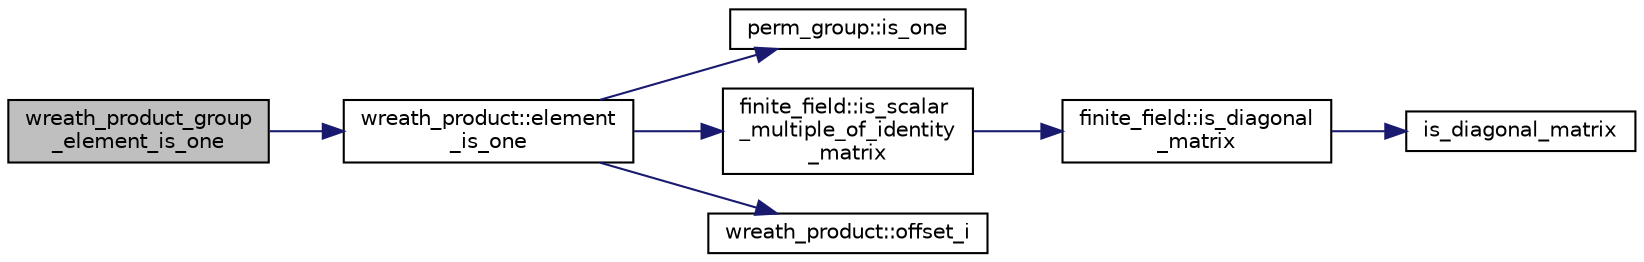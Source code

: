 digraph "wreath_product_group_element_is_one"
{
  edge [fontname="Helvetica",fontsize="10",labelfontname="Helvetica",labelfontsize="10"];
  node [fontname="Helvetica",fontsize="10",shape=record];
  rankdir="LR";
  Node71 [label="wreath_product_group\l_element_is_one",height=0.2,width=0.4,color="black", fillcolor="grey75", style="filled", fontcolor="black"];
  Node71 -> Node72 [color="midnightblue",fontsize="10",style="solid",fontname="Helvetica"];
  Node72 [label="wreath_product::element\l_is_one",height=0.2,width=0.4,color="black", fillcolor="white", style="filled",URL="$d8/dfa/classwreath__product.html#a41bb901fafa53d72335fcb29b95ad3b3"];
  Node72 -> Node73 [color="midnightblue",fontsize="10",style="solid",fontname="Helvetica"];
  Node73 [label="perm_group::is_one",height=0.2,width=0.4,color="black", fillcolor="white", style="filled",URL="$df/d0a/classperm__group.html#ac219afd31a76964f8c49d5132e0f4348"];
  Node72 -> Node74 [color="midnightblue",fontsize="10",style="solid",fontname="Helvetica"];
  Node74 [label="finite_field::is_scalar\l_multiple_of_identity\l_matrix",height=0.2,width=0.4,color="black", fillcolor="white", style="filled",URL="$df/d5a/classfinite__field.html#abbb33cc035f2e99b458376cf45936ccf"];
  Node74 -> Node75 [color="midnightblue",fontsize="10",style="solid",fontname="Helvetica"];
  Node75 [label="finite_field::is_diagonal\l_matrix",height=0.2,width=0.4,color="black", fillcolor="white", style="filled",URL="$df/d5a/classfinite__field.html#a8d51d751717cb9bc67209349fb44d1ec"];
  Node75 -> Node76 [color="midnightblue",fontsize="10",style="solid",fontname="Helvetica"];
  Node76 [label="is_diagonal_matrix",height=0.2,width=0.4,color="black", fillcolor="white", style="filled",URL="$da/da9/galois__global_8_c.html#a702b940ed7e1940ba0643bae4e0cce89"];
  Node72 -> Node77 [color="midnightblue",fontsize="10",style="solid",fontname="Helvetica"];
  Node77 [label="wreath_product::offset_i",height=0.2,width=0.4,color="black", fillcolor="white", style="filled",URL="$d8/dfa/classwreath__product.html#a081d6eed767bdd84bc74e555815641c6"];
}
